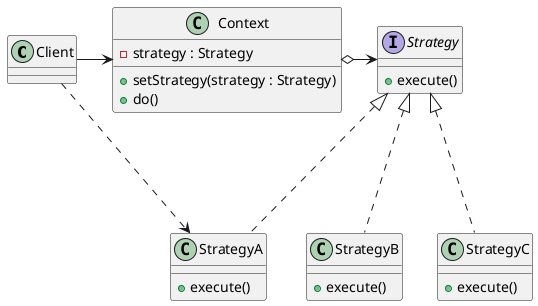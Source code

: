 @startuml

class Client {
}

class Context {
- strategy : Strategy
+ setStrategy(strategy : Strategy)
+ do()
}

interface Strategy {
+ execute()
}

class StrategyA {
+ execute()
}

class StrategyB {
+ execute()
}

class StrategyC {
+ execute()
}


Context o-> Strategy
Strategy <|... StrategyA
Strategy <|... StrategyB
Strategy <|... StrategyC
Client -> Context
Client ...> StrategyA
@enduml
